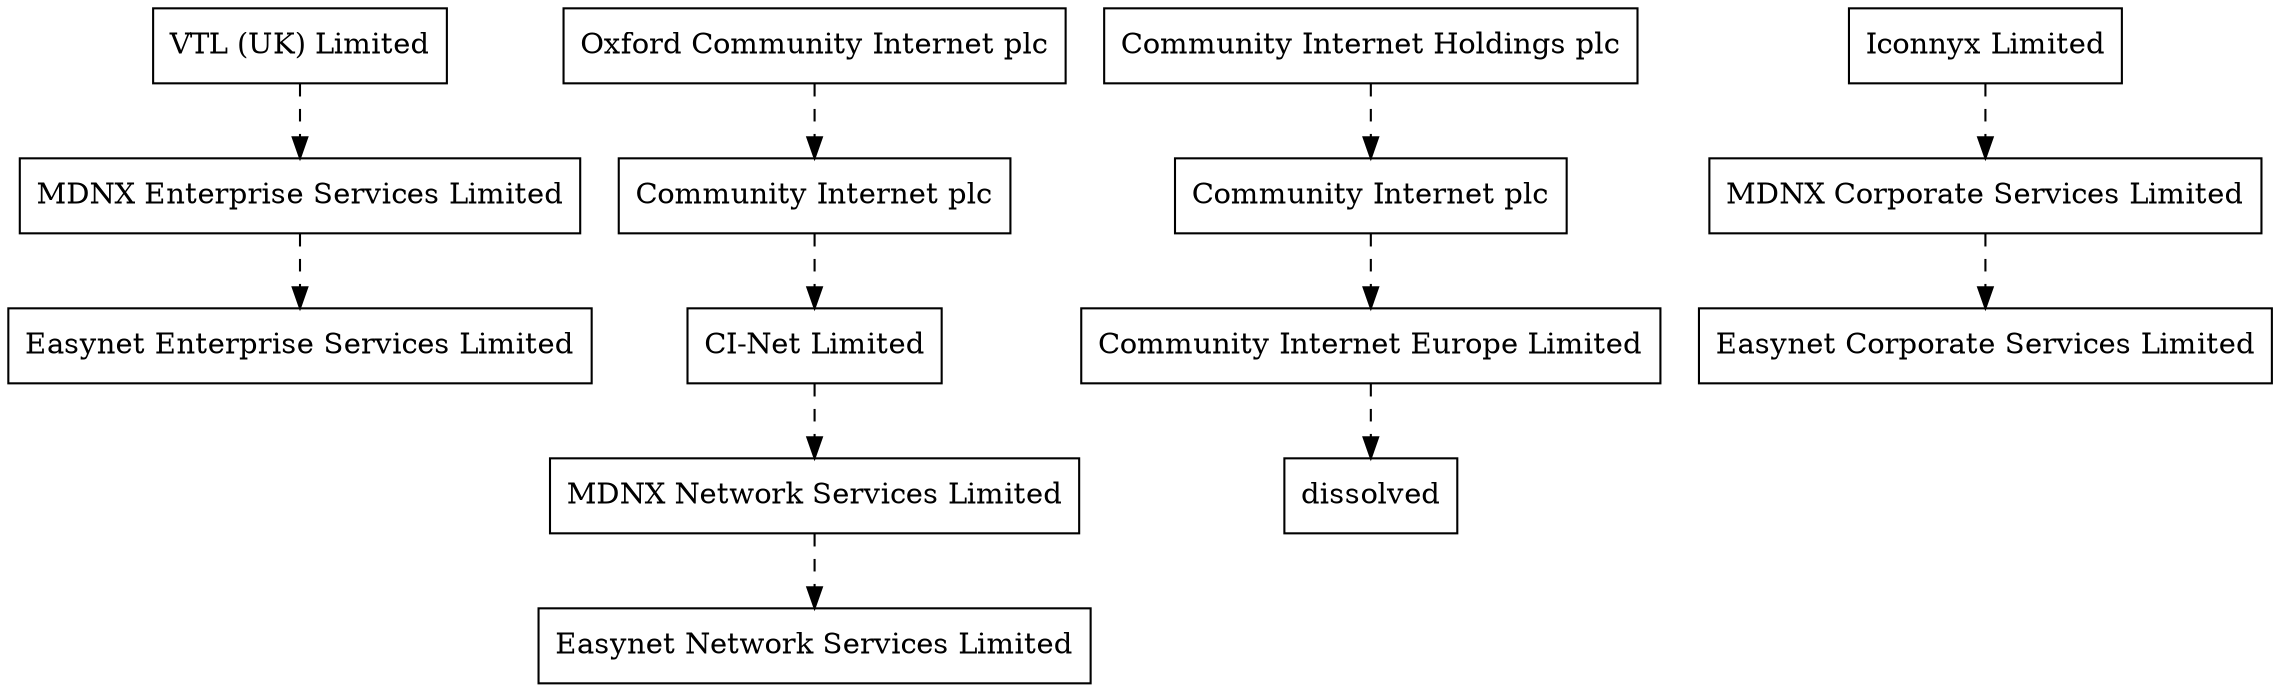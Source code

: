 digraph {
	node [shape=box];
	edge [style=dashed];

	// corporate renamings
	"04287100-20010913" ->
	"04287100-20101115" ->
	"04287100-20140829";

	"03155758-19960201" ->
	"03155758-19990412" ->
	"03155758-20080328" ->
	"03155758-20110214" ->
	"03155758-20140829";

	"03155995-19960206" ->
	"03155995-19970919" ->
	"03155995-19990408" ->
	"03155995-20100715";

	"06487557-20080129" ->
	"06487557-20121105" ->
	"06487557-20140829";

	"04287100-20010913" [label="VTL (UK) Limited"];
	"04287100-20101115" [label="MDNX Enterprise Services Limited"];
	"04287100-20140829" [label="Easynet Enterprise Services Limited"];

	"03155758-19960201" [label="Oxford Community Internet plc"];
	"03155758-19990412" [label="Community Internet plc"];
	"03155758-20080328" [label="CI-Net Limited"];
	"03155758-20110214" [label="MDNX Network Services Limited"];
	"03155758-20140829" [label="Easynet Network Services Limited"];

	"03155995-19960206" [label="Community Internet Holdings plc"];
	"03155995-19970919" [label="Community Internet plc"];
	"03155995-19990408" [label="Community Internet Europe Limited"];
	"03155995-20100715" [label="dissolved"];

	"06487557-20080129" [label="Iconnyx Limited"];
	"06487557-20121105" [label="MDNX Corporate Services Limited"];
	"06487557-20140829" [label="Easynet Corporate Services Limited"];
}

